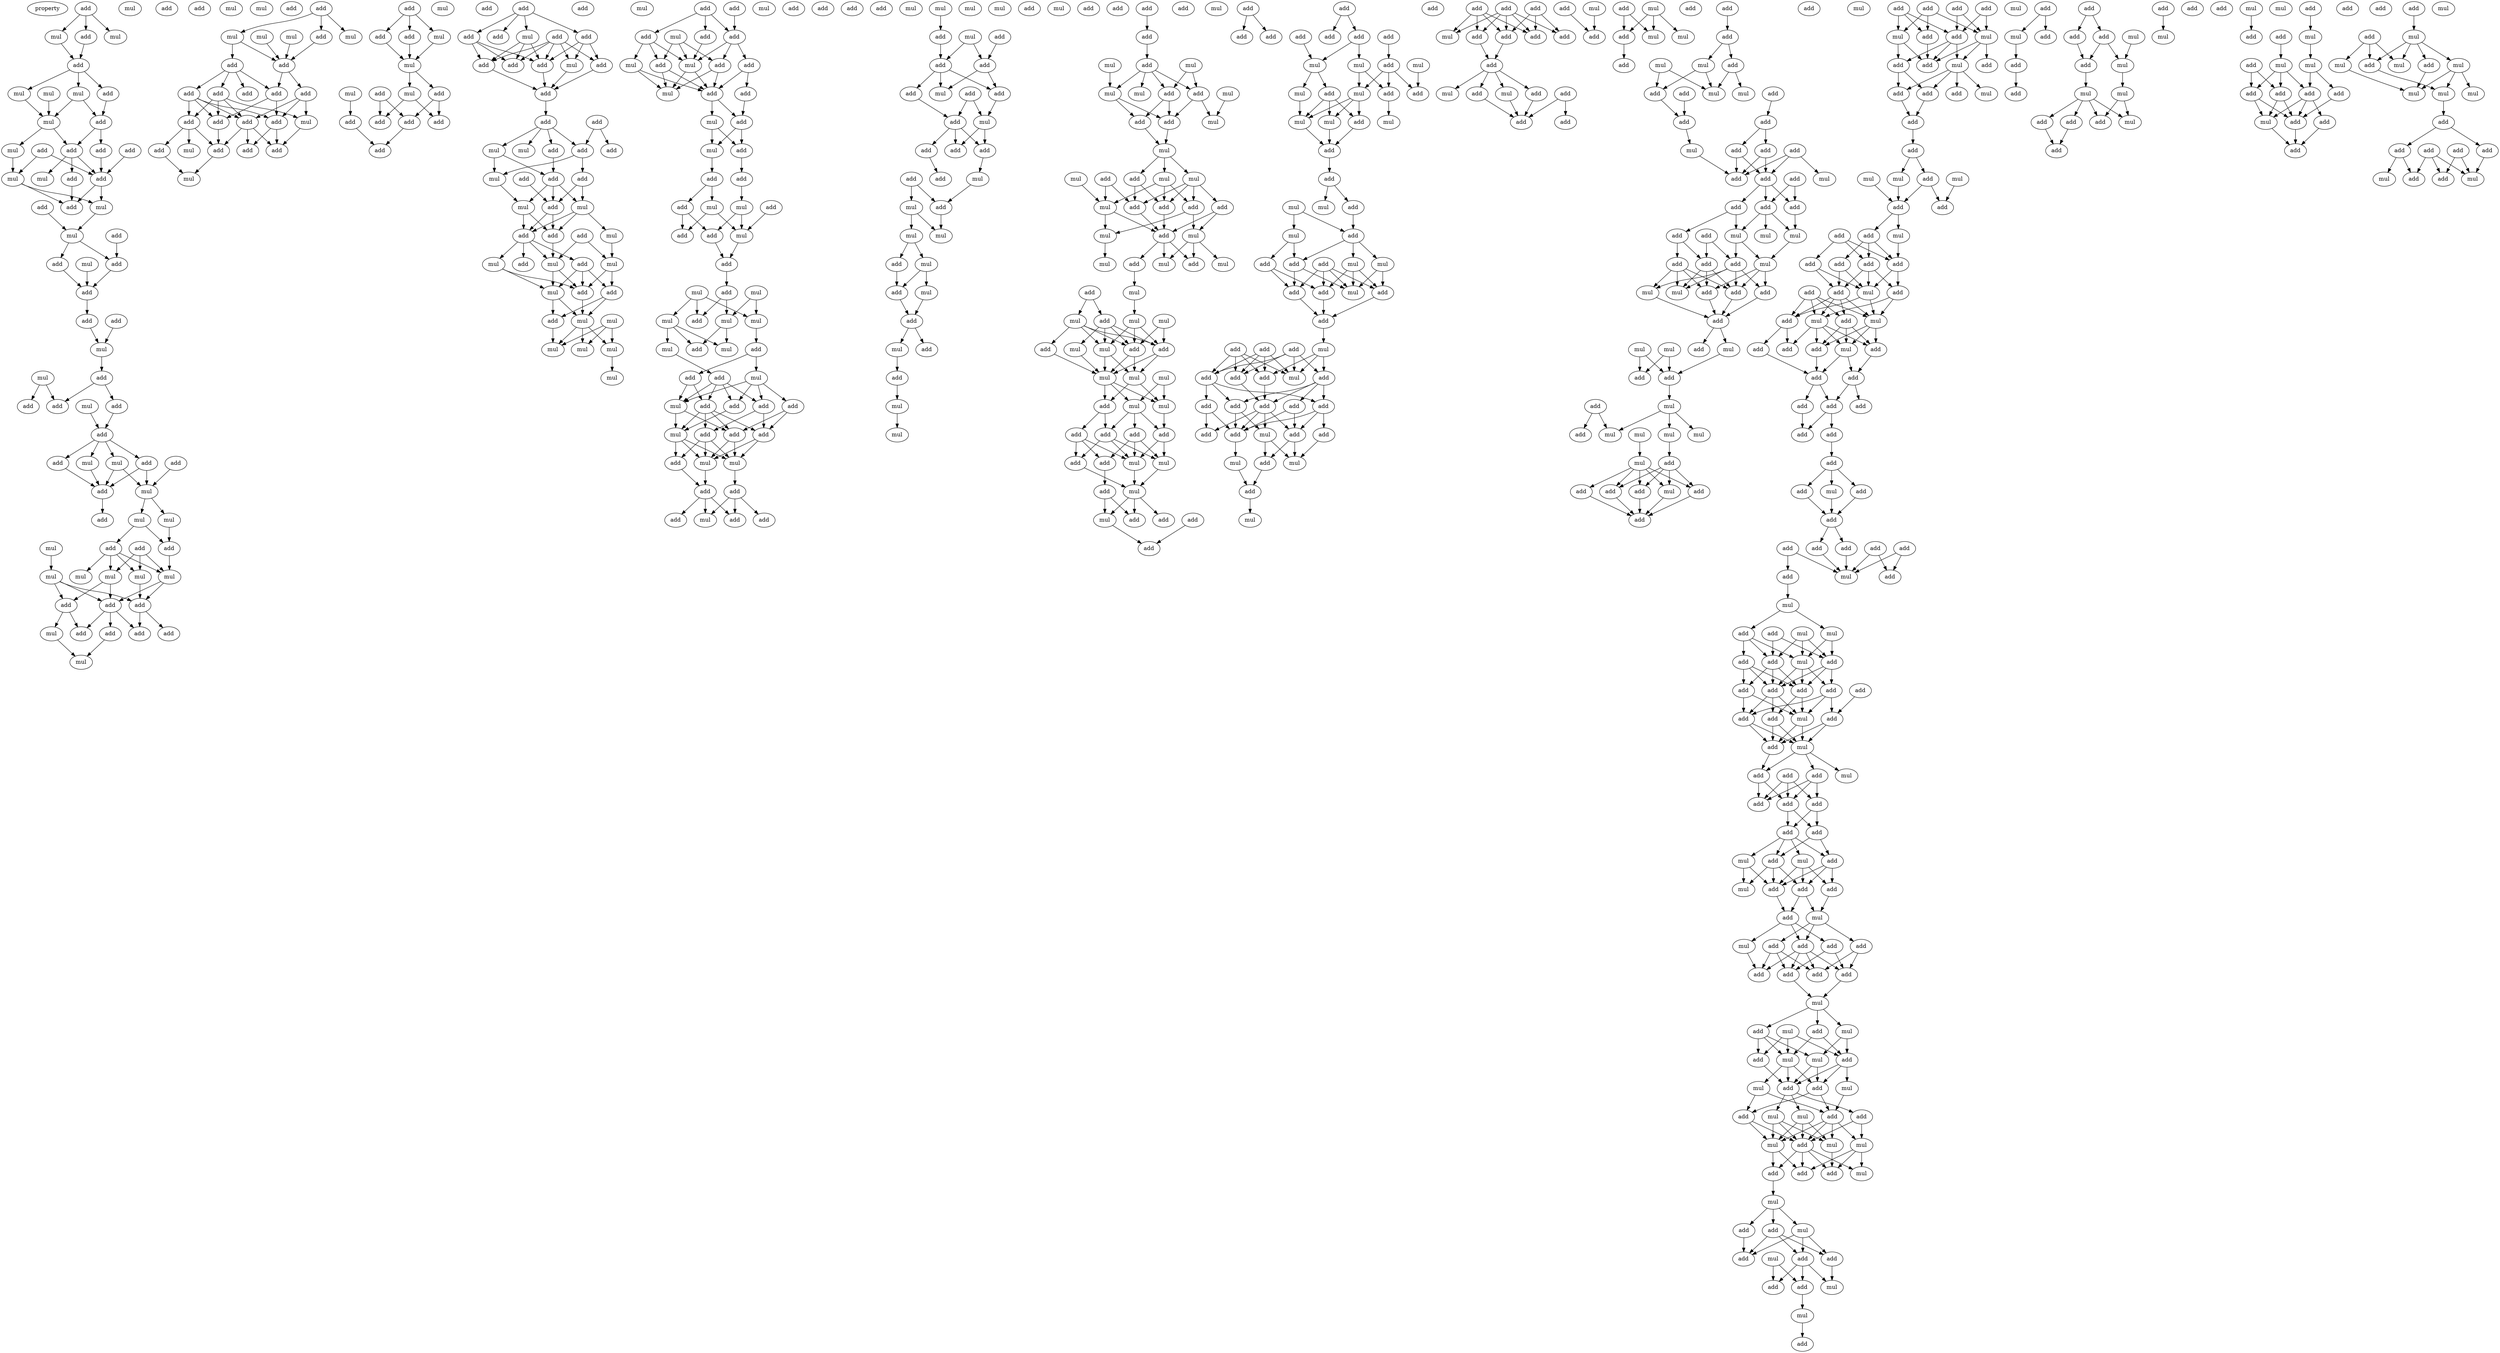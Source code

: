 digraph {
    node [fontcolor=black]
    property [mul=2,lf=2.0]
    0 [ label = add ];
    1 [ label = mul ];
    2 [ label = add ];
    3 [ label = add ];
    4 [ label = mul ];
    5 [ label = mul ];
    6 [ label = add ];
    7 [ label = add ];
    8 [ label = mul ];
    9 [ label = add ];
    10 [ label = mul ];
    11 [ label = mul ];
    12 [ label = mul ];
    13 [ label = add ];
    14 [ label = add ];
    15 [ label = add ];
    16 [ label = add ];
    17 [ label = mul ];
    18 [ label = add ];
    19 [ label = add ];
    20 [ label = mul ];
    21 [ label = mul ];
    22 [ label = add ];
    23 [ label = add ];
    24 [ label = add ];
    25 [ label = mul ];
    26 [ label = mul ];
    27 [ label = add ];
    28 [ label = add ];
    29 [ label = mul ];
    30 [ label = add ];
    31 [ label = add ];
    32 [ label = add ];
    33 [ label = add ];
    34 [ label = mul ];
    35 [ label = mul ];
    36 [ label = mul ];
    37 [ label = add ];
    38 [ label = add ];
    39 [ label = add ];
    40 [ label = mul ];
    41 [ label = mul ];
    42 [ label = add ];
    43 [ label = add ];
    44 [ label = add ];
    45 [ label = mul ];
    46 [ label = mul ];
    47 [ label = add ];
    48 [ label = add ];
    49 [ label = add ];
    50 [ label = add ];
    51 [ label = mul ];
    52 [ label = mul ];
    53 [ label = add ];
    54 [ label = mul ];
    55 [ label = mul ];
    56 [ label = add ];
    57 [ label = add ];
    58 [ label = add ];
    59 [ label = mul ];
    60 [ label = mul ];
    61 [ label = mul ];
    62 [ label = mul ];
    63 [ label = mul ];
    64 [ label = add ];
    65 [ label = add ];
    66 [ label = add ];
    67 [ label = mul ];
    68 [ label = add ];
    69 [ label = add ];
    70 [ label = add ];
    71 [ label = add ];
    72 [ label = mul ];
    73 [ label = add ];
    74 [ label = mul ];
    75 [ label = mul ];
    76 [ label = mul ];
    77 [ label = mul ];
    78 [ label = add ];
    79 [ label = add ];
    80 [ label = add ];
    81 [ label = add ];
    82 [ label = add ];
    83 [ label = add ];
    84 [ label = add ];
    85 [ label = add ];
    86 [ label = add ];
    87 [ label = add ];
    88 [ label = add ];
    89 [ label = mul ];
    90 [ label = add ];
    91 [ label = add ];
    92 [ label = add ];
    93 [ label = add ];
    94 [ label = mul ];
    95 [ label = add ];
    96 [ label = mul ];
    97 [ label = add ];
    98 [ label = add ];
    99 [ label = mul ];
    100 [ label = add ];
    101 [ label = add ];
    102 [ label = mul ];
    103 [ label = mul ];
    104 [ label = mul ];
    105 [ label = add ];
    106 [ label = add ];
    107 [ label = mul ];
    108 [ label = add ];
    109 [ label = add ];
    110 [ label = add ];
    111 [ label = add ];
    112 [ label = add ];
    113 [ label = add ];
    114 [ label = add ];
    115 [ label = add ];
    116 [ label = add ];
    117 [ label = mul ];
    118 [ label = add ];
    119 [ label = add ];
    120 [ label = mul ];
    121 [ label = add ];
    122 [ label = add ];
    123 [ label = add ];
    124 [ label = add ];
    125 [ label = add ];
    126 [ label = add ];
    127 [ label = add ];
    128 [ label = mul ];
    129 [ label = add ];
    130 [ label = add ];
    131 [ label = mul ];
    132 [ label = add ];
    133 [ label = mul ];
    134 [ label = add ];
    135 [ label = add ];
    136 [ label = add ];
    137 [ label = mul ];
    138 [ label = add ];
    139 [ label = mul ];
    140 [ label = mul ];
    141 [ label = add ];
    142 [ label = add ];
    143 [ label = add ];
    144 [ label = add ];
    145 [ label = mul ];
    146 [ label = add ];
    147 [ label = mul ];
    148 [ label = mul ];
    149 [ label = add ];
    150 [ label = add ];
    151 [ label = mul ];
    152 [ label = mul ];
    153 [ label = mul ];
    154 [ label = add ];
    155 [ label = mul ];
    156 [ label = mul ];
    157 [ label = mul ];
    158 [ label = mul ];
    159 [ label = mul ];
    160 [ label = add ];
    161 [ label = add ];
    162 [ label = add ];
    163 [ label = mul ];
    164 [ label = add ];
    165 [ label = add ];
    166 [ label = add ];
    167 [ label = add ];
    168 [ label = add ];
    169 [ label = mul ];
    170 [ label = mul ];
    171 [ label = mul ];
    172 [ label = add ];
    173 [ label = add ];
    174 [ label = mul ];
    175 [ label = add ];
    176 [ label = mul ];
    177 [ label = add ];
    178 [ label = mul ];
    179 [ label = add ];
    180 [ label = add ];
    181 [ label = add ];
    182 [ label = add ];
    183 [ label = add ];
    184 [ label = add ];
    185 [ label = mul ];
    186 [ label = mul ];
    187 [ label = add ];
    188 [ label = add ];
    189 [ label = mul ];
    190 [ label = add ];
    191 [ label = add ];
    192 [ label = add ];
    193 [ label = mul ];
    194 [ label = mul ];
    195 [ label = mul ];
    196 [ label = add ];
    197 [ label = mul ];
    198 [ label = mul ];
    199 [ label = mul ];
    200 [ label = add ];
    201 [ label = add ];
    202 [ label = mul ];
    203 [ label = add ];
    204 [ label = add ];
    205 [ label = mul ];
    206 [ label = add ];
    207 [ label = add ];
    208 [ label = add ];
    209 [ label = mul ];
    210 [ label = add ];
    211 [ label = add ];
    212 [ label = add ];
    213 [ label = mul ];
    214 [ label = add ];
    215 [ label = add ];
    216 [ label = mul ];
    217 [ label = add ];
    218 [ label = mul ];
    219 [ label = add ];
    220 [ label = add ];
    221 [ label = mul ];
    222 [ label = mul ];
    223 [ label = add ];
    224 [ label = add ];
    225 [ label = add ];
    226 [ label = mul ];
    227 [ label = add ];
    228 [ label = add ];
    229 [ label = mul ];
    230 [ label = add ];
    231 [ label = add ];
    232 [ label = mul ];
    233 [ label = add ];
    234 [ label = add ];
    235 [ label = add ];
    236 [ label = add ];
    237 [ label = mul ];
    238 [ label = add ];
    239 [ label = add ];
    240 [ label = add ];
    241 [ label = add ];
    242 [ label = mul ];
    243 [ label = mul ];
    244 [ label = add ];
    245 [ label = mul ];
    246 [ label = add ];
    247 [ label = mul ];
    248 [ label = mul ];
    249 [ label = add ];
    250 [ label = mul ];
    251 [ label = mul ];
    252 [ label = add ];
    253 [ label = add ];
    254 [ label = mul ];
    255 [ label = add ];
    256 [ label = mul ];
    257 [ label = mul ];
    258 [ label = add ];
    259 [ label = add ];
    260 [ label = add ];
    261 [ label = add ];
    262 [ label = mul ];
    263 [ label = add ];
    264 [ label = mul ];
    265 [ label = add ];
    266 [ label = add ];
    267 [ label = add ];
    268 [ label = mul ];
    269 [ label = mul ];
    270 [ label = add ];
    271 [ label = mul ];
    272 [ label = mul ];
    273 [ label = mul ];
    274 [ label = add ];
    275 [ label = add ];
    276 [ label = add ];
    277 [ label = mul ];
    278 [ label = mul ];
    279 [ label = mul ];
    280 [ label = mul ];
    281 [ label = add ];
    282 [ label = mul ];
    283 [ label = add ];
    284 [ label = mul ];
    285 [ label = add ];
    286 [ label = add ];
    287 [ label = add ];
    288 [ label = add ];
    289 [ label = mul ];
    290 [ label = add ];
    291 [ label = mul ];
    292 [ label = add ];
    293 [ label = mul ];
    294 [ label = mul ];
    295 [ label = add ];
    296 [ label = mul ];
    297 [ label = mul ];
    298 [ label = add ];
    299 [ label = mul ];
    300 [ label = mul ];
    301 [ label = mul ];
    302 [ label = add ];
    303 [ label = add ];
    304 [ label = add ];
    305 [ label = mul ];
    306 [ label = add ];
    307 [ label = mul ];
    308 [ label = mul ];
    309 [ label = mul ];
    310 [ label = mul ];
    311 [ label = mul ];
    312 [ label = add ];
    313 [ label = mul ];
    314 [ label = add ];
    315 [ label = add ];
    316 [ label = add ];
    317 [ label = add ];
    318 [ label = mul ];
    319 [ label = mul ];
    320 [ label = add ];
    321 [ label = add ];
    322 [ label = mul ];
    323 [ label = add ];
    324 [ label = mul ];
    325 [ label = add ];
    326 [ label = add ];
    327 [ label = add ];
    328 [ label = mul ];
    329 [ label = add ];
    330 [ label = add ];
    331 [ label = add ];
    332 [ label = add ];
    333 [ label = add ];
    334 [ label = add ];
    335 [ label = add ];
    336 [ label = add ];
    337 [ label = add ];
    338 [ label = add ];
    339 [ label = mul ];
    340 [ label = mul ];
    341 [ label = add ];
    342 [ label = mul ];
    343 [ label = add ];
    344 [ label = mul ];
    345 [ label = add ];
    346 [ label = add ];
    347 [ label = mul ];
    348 [ label = mul ];
    349 [ label = mul ];
    350 [ label = add ];
    351 [ label = mul ];
    352 [ label = add ];
    353 [ label = add ];
    354 [ label = mul ];
    355 [ label = mul ];
    356 [ label = add ];
    357 [ label = mul ];
    358 [ label = add ];
    359 [ label = add ];
    360 [ label = mul ];
    361 [ label = mul ];
    362 [ label = add ];
    363 [ label = add ];
    364 [ label = mul ];
    365 [ label = add ];
    366 [ label = add ];
    367 [ label = add ];
    368 [ label = add ];
    369 [ label = add ];
    370 [ label = add ];
    371 [ label = mul ];
    372 [ label = add ];
    373 [ label = add ];
    374 [ label = mul ];
    375 [ label = add ];
    376 [ label = add ];
    377 [ label = add ];
    378 [ label = add ];
    379 [ label = add ];
    380 [ label = add ];
    381 [ label = add ];
    382 [ label = add ];
    383 [ label = mul ];
    384 [ label = add ];
    385 [ label = add ];
    386 [ label = add ];
    387 [ label = add ];
    388 [ label = mul ];
    389 [ label = add ];
    390 [ label = mul ];
    391 [ label = add ];
    392 [ label = add ];
    393 [ label = add ];
    394 [ label = add ];
    395 [ label = mul ];
    396 [ label = add ];
    397 [ label = add ];
    398 [ label = mul ];
    399 [ label = add ];
    400 [ label = add ];
    401 [ label = add ];
    402 [ label = add ];
    403 [ label = add ];
    404 [ label = mul ];
    405 [ label = mul ];
    406 [ label = add ];
    407 [ label = add ];
    408 [ label = add ];
    409 [ label = add ];
    410 [ label = mul ];
    411 [ label = add ];
    412 [ label = mul ];
    413 [ label = add ];
    414 [ label = add ];
    415 [ label = mul ];
    416 [ label = add ];
    417 [ label = mul ];
    418 [ label = add ];
    419 [ label = add ];
    420 [ label = add ];
    421 [ label = add ];
    422 [ label = mul ];
    423 [ label = mul ];
    424 [ label = add ];
    425 [ label = add ];
    426 [ label = mul ];
    427 [ label = mul ];
    428 [ label = add ];
    429 [ label = add ];
    430 [ label = add ];
    431 [ label = add ];
    432 [ label = add ];
    433 [ label = mul ];
    434 [ label = add ];
    435 [ label = add ];
    436 [ label = add ];
    437 [ label = add ];
    438 [ label = add ];
    439 [ label = mul ];
    440 [ label = add ];
    441 [ label = add ];
    442 [ label = add ];
    443 [ label = add ];
    444 [ label = mul ];
    445 [ label = mul ];
    446 [ label = add ];
    447 [ label = mul ];
    448 [ label = add ];
    449 [ label = mul ];
    450 [ label = add ];
    451 [ label = add ];
    452 [ label = add ];
    453 [ label = mul ];
    454 [ label = mul ];
    455 [ label = add ];
    456 [ label = add ];
    457 [ label = add ];
    458 [ label = add ];
    459 [ label = mul ];
    460 [ label = mul ];
    461 [ label = mul ];
    462 [ label = mul ];
    463 [ label = add ];
    464 [ label = add ];
    465 [ label = mul ];
    466 [ label = add ];
    467 [ label = mul ];
    468 [ label = mul ];
    469 [ label = mul ];
    470 [ label = mul ];
    471 [ label = add ];
    472 [ label = add ];
    473 [ label = mul ];
    474 [ label = add ];
    475 [ label = add ];
    476 [ label = add ];
    477 [ label = add ];
    478 [ label = mul ];
    479 [ label = add ];
    480 [ label = add ];
    481 [ label = add ];
    482 [ label = add ];
    483 [ label = add ];
    484 [ label = mul ];
    485 [ label = add ];
    486 [ label = mul ];
    487 [ label = add ];
    488 [ label = add ];
    489 [ label = add ];
    490 [ label = mul ];
    491 [ label = add ];
    492 [ label = add ];
    493 [ label = add ];
    494 [ label = mul ];
    495 [ label = add ];
    496 [ label = add ];
    497 [ label = add ];
    498 [ label = add ];
    499 [ label = mul ];
    500 [ label = mul ];
    501 [ label = mul ];
    502 [ label = add ];
    503 [ label = add ];
    504 [ label = mul ];
    505 [ label = add ];
    506 [ label = add ];
    507 [ label = add ];
    508 [ label = add ];
    509 [ label = add ];
    510 [ label = add ];
    511 [ label = add ];
    512 [ label = add ];
    513 [ label = mul ];
    514 [ label = add ];
    515 [ label = add ];
    516 [ label = add ];
    517 [ label = mul ];
    518 [ label = mul ];
    519 [ label = add ];
    520 [ label = add ];
    521 [ label = add ];
    522 [ label = mul ];
    523 [ label = add ];
    524 [ label = add ];
    525 [ label = add ];
    526 [ label = add ];
    527 [ label = add ];
    528 [ label = add ];
    529 [ label = add ];
    530 [ label = add ];
    531 [ label = add ];
    532 [ label = add ];
    533 [ label = mul ];
    534 [ label = add ];
    535 [ label = add ];
    536 [ label = add ];
    537 [ label = add ];
    538 [ label = add ];
    539 [ label = add ];
    540 [ label = add ];
    541 [ label = add ];
    542 [ label = add ];
    543 [ label = mul ];
    544 [ label = mul ];
    545 [ label = mul ];
    546 [ label = mul ];
    547 [ label = add ];
    548 [ label = add ];
    549 [ label = add ];
    550 [ label = mul ];
    551 [ label = add ];
    552 [ label = add ];
    553 [ label = add ];
    554 [ label = add ];
    555 [ label = add ];
    556 [ label = add ];
    557 [ label = add ];
    558 [ label = add ];
    559 [ label = mul ];
    560 [ label = add ];
    561 [ label = add ];
    562 [ label = mul ];
    563 [ label = add ];
    564 [ label = add ];
    565 [ label = add ];
    566 [ label = mul ];
    567 [ label = add ];
    568 [ label = add ];
    569 [ label = add ];
    570 [ label = add ];
    571 [ label = add ];
    572 [ label = add ];
    573 [ label = mul ];
    574 [ label = add ];
    575 [ label = mul ];
    576 [ label = add ];
    577 [ label = add ];
    578 [ label = add ];
    579 [ label = mul ];
    580 [ label = add ];
    581 [ label = add ];
    582 [ label = mul ];
    583 [ label = add ];
    584 [ label = add ];
    585 [ label = add ];
    586 [ label = mul ];
    587 [ label = add ];
    588 [ label = add ];
    589 [ label = add ];
    590 [ label = add ];
    591 [ label = add ];
    592 [ label = mul ];
    593 [ label = add ];
    594 [ label = add ];
    595 [ label = mul ];
    596 [ label = mul ];
    597 [ label = add ];
    598 [ label = add ];
    599 [ label = mul ];
    600 [ label = mul ];
    601 [ label = add ];
    602 [ label = mul ];
    603 [ label = mul ];
    604 [ label = add ];
    605 [ label = add ];
    606 [ label = add ];
    607 [ label = mul ];
    608 [ label = add ];
    609 [ label = mul ];
    610 [ label = add ];
    611 [ label = mul ];
    612 [ label = mul ];
    613 [ label = mul ];
    614 [ label = add ];
    615 [ label = mul ];
    616 [ label = add ];
    617 [ label = add ];
    618 [ label = mul ];
    619 [ label = add ];
    620 [ label = add ];
    621 [ label = mul ];
    622 [ label = add ];
    623 [ label = mul ];
    624 [ label = add ];
    625 [ label = add ];
    626 [ label = add ];
    627 [ label = mul ];
    628 [ label = add ];
    629 [ label = mul ];
    630 [ label = mul ];
    631 [ label = add ];
    632 [ label = add ];
    633 [ label = mul ];
    634 [ label = add ];
    635 [ label = add ];
    636 [ label = add ];
    637 [ label = add ];
    638 [ label = add ];
    639 [ label = mul ];
    640 [ label = add ];
    641 [ label = add ];
    642 [ label = mul ];
    643 [ label = add ];
    644 [ label = mul ];
    645 [ label = mul ];
    646 [ label = mul ];
    647 [ label = add ];
    648 [ label = add ];
    649 [ label = mul ];
    650 [ label = add ];
    651 [ label = add ];
    652 [ label = add ];
    653 [ label = add ];
    654 [ label = mul ];
    655 [ label = add ];
    656 [ label = mul ];
    657 [ label = add ];
    658 [ label = add ];
    659 [ label = mul ];
    660 [ label = add ];
    661 [ label = add ];
    662 [ label = mul ];
    663 [ label = mul ];
    664 [ label = add ];
    665 [ label = add ];
    666 [ label = add ];
    667 [ label = add ];
    668 [ label = add ];
    669 [ label = mul ];
    670 [ label = add ];
    671 [ label = add ];
    672 [ label = add ];
    673 [ label = add ];
    674 [ label = add ];
    675 [ label = mul ];
    676 [ label = mul ];
    677 [ label = add ];
    678 [ label = add ];
    679 [ label = mul ];
    680 [ label = mul ];
    681 [ label = mul ];
    682 [ label = mul ];
    683 [ label = mul ];
    684 [ label = add ];
    685 [ label = add ];
    686 [ label = add ];
    687 [ label = add ];
    688 [ label = add ];
    689 [ label = add ];
    690 [ label = mul ];
    691 [ label = mul ];
    692 [ label = mul ];
    693 [ label = add ];
    0 -> 2 [ name = 0 ];
    0 -> 4 [ name = 1 ];
    0 -> 5 [ name = 2 ];
    2 -> 6 [ name = 3 ];
    5 -> 6 [ name = 4 ];
    6 -> 8 [ name = 5 ];
    6 -> 9 [ name = 6 ];
    6 -> 10 [ name = 7 ];
    8 -> 12 [ name = 8 ];
    9 -> 13 [ name = 9 ];
    10 -> 12 [ name = 10 ];
    10 -> 13 [ name = 11 ];
    11 -> 12 [ name = 12 ];
    12 -> 17 [ name = 13 ];
    12 -> 18 [ name = 14 ];
    13 -> 14 [ name = 15 ];
    13 -> 18 [ name = 16 ];
    14 -> 19 [ name = 17 ];
    15 -> 19 [ name = 18 ];
    15 -> 21 [ name = 19 ];
    16 -> 19 [ name = 20 ];
    17 -> 21 [ name = 21 ];
    18 -> 19 [ name = 22 ];
    18 -> 20 [ name = 23 ];
    18 -> 22 [ name = 24 ];
    19 -> 24 [ name = 25 ];
    19 -> 25 [ name = 26 ];
    21 -> 24 [ name = 27 ];
    21 -> 25 [ name = 28 ];
    22 -> 24 [ name = 29 ];
    23 -> 26 [ name = 30 ];
    25 -> 26 [ name = 31 ];
    26 -> 28 [ name = 32 ];
    26 -> 30 [ name = 33 ];
    27 -> 30 [ name = 34 ];
    28 -> 31 [ name = 35 ];
    29 -> 31 [ name = 36 ];
    30 -> 31 [ name = 37 ];
    31 -> 32 [ name = 38 ];
    32 -> 35 [ name = 39 ];
    33 -> 35 [ name = 40 ];
    35 -> 37 [ name = 41 ];
    36 -> 38 [ name = 42 ];
    36 -> 39 [ name = 43 ];
    37 -> 38 [ name = 44 ];
    37 -> 42 [ name = 45 ];
    41 -> 44 [ name = 46 ];
    42 -> 44 [ name = 47 ];
    44 -> 45 [ name = 48 ];
    44 -> 46 [ name = 49 ];
    44 -> 48 [ name = 50 ];
    44 -> 49 [ name = 51 ];
    45 -> 50 [ name = 52 ];
    46 -> 50 [ name = 53 ];
    46 -> 51 [ name = 54 ];
    47 -> 51 [ name = 55 ];
    48 -> 50 [ name = 56 ];
    48 -> 51 [ name = 57 ];
    49 -> 50 [ name = 58 ];
    50 -> 53 [ name = 59 ];
    51 -> 52 [ name = 60 ];
    51 -> 54 [ name = 61 ];
    52 -> 56 [ name = 62 ];
    52 -> 57 [ name = 63 ];
    54 -> 57 [ name = 64 ];
    55 -> 63 [ name = 65 ];
    56 -> 59 [ name = 66 ];
    56 -> 60 [ name = 67 ];
    56 -> 61 [ name = 68 ];
    56 -> 62 [ name = 69 ];
    57 -> 60 [ name = 70 ];
    58 -> 59 [ name = 71 ];
    58 -> 60 [ name = 72 ];
    58 -> 62 [ name = 73 ];
    59 -> 64 [ name = 74 ];
    59 -> 65 [ name = 75 ];
    60 -> 65 [ name = 76 ];
    60 -> 66 [ name = 77 ];
    62 -> 66 [ name = 78 ];
    63 -> 64 [ name = 79 ];
    63 -> 65 [ name = 80 ];
    63 -> 66 [ name = 81 ];
    64 -> 67 [ name = 82 ];
    64 -> 71 [ name = 83 ];
    65 -> 68 [ name = 84 ];
    65 -> 70 [ name = 85 ];
    65 -> 71 [ name = 86 ];
    66 -> 69 [ name = 87 ];
    66 -> 70 [ name = 88 ];
    67 -> 72 [ name = 89 ];
    68 -> 72 [ name = 90 ];
    73 -> 74 [ name = 91 ];
    73 -> 75 [ name = 92 ];
    73 -> 78 [ name = 93 ];
    74 -> 79 [ name = 94 ];
    74 -> 80 [ name = 95 ];
    76 -> 80 [ name = 96 ];
    77 -> 80 [ name = 97 ];
    78 -> 80 [ name = 98 ];
    79 -> 81 [ name = 99 ];
    79 -> 83 [ name = 100 ];
    79 -> 84 [ name = 101 ];
    79 -> 85 [ name = 102 ];
    80 -> 82 [ name = 103 ];
    80 -> 85 [ name = 104 ];
    81 -> 86 [ name = 105 ];
    81 -> 87 [ name = 106 ];
    81 -> 88 [ name = 107 ];
    81 -> 89 [ name = 108 ];
    82 -> 88 [ name = 109 ];
    82 -> 89 [ name = 110 ];
    82 -> 90 [ name = 111 ];
    84 -> 86 [ name = 112 ];
    84 -> 87 [ name = 113 ];
    84 -> 88 [ name = 114 ];
    84 -> 90 [ name = 115 ];
    85 -> 86 [ name = 116 ];
    85 -> 90 [ name = 117 ];
    86 -> 93 [ name = 118 ];
    87 -> 92 [ name = 119 ];
    87 -> 93 [ name = 120 ];
    87 -> 94 [ name = 121 ];
    88 -> 91 [ name = 122 ];
    88 -> 93 [ name = 123 ];
    88 -> 95 [ name = 124 ];
    89 -> 95 [ name = 125 ];
    90 -> 91 [ name = 126 ];
    90 -> 95 [ name = 127 ];
    92 -> 96 [ name = 128 ];
    93 -> 96 [ name = 129 ];
    97 -> 98 [ name = 130 ];
    97 -> 101 [ name = 131 ];
    97 -> 102 [ name = 132 ];
    98 -> 103 [ name = 133 ];
    101 -> 103 [ name = 134 ];
    102 -> 103 [ name = 135 ];
    103 -> 104 [ name = 136 ];
    103 -> 105 [ name = 137 ];
    104 -> 108 [ name = 138 ];
    104 -> 110 [ name = 139 ];
    105 -> 110 [ name = 140 ];
    105 -> 111 [ name = 141 ];
    106 -> 108 [ name = 142 ];
    106 -> 111 [ name = 143 ];
    107 -> 109 [ name = 144 ];
    109 -> 112 [ name = 145 ];
    111 -> 112 [ name = 146 ];
    113 -> 114 [ name = 147 ];
    113 -> 115 [ name = 148 ];
    113 -> 116 [ name = 149 ];
    113 -> 117 [ name = 150 ];
    114 -> 121 [ name = 151 ];
    114 -> 122 [ name = 152 ];
    114 -> 123 [ name = 153 ];
    115 -> 119 [ name = 154 ];
    115 -> 120 [ name = 155 ];
    115 -> 123 [ name = 156 ];
    117 -> 121 [ name = 157 ];
    117 -> 122 [ name = 158 ];
    117 -> 123 [ name = 159 ];
    118 -> 119 [ name = 160 ];
    118 -> 120 [ name = 161 ];
    118 -> 121 [ name = 162 ];
    118 -> 122 [ name = 163 ];
    118 -> 123 [ name = 164 ];
    119 -> 125 [ name = 165 ];
    120 -> 125 [ name = 166 ];
    121 -> 125 [ name = 167 ];
    123 -> 125 [ name = 168 ];
    125 -> 127 [ name = 169 ];
    126 -> 129 [ name = 170 ];
    126 -> 130 [ name = 171 ];
    127 -> 128 [ name = 172 ];
    127 -> 129 [ name = 173 ];
    127 -> 131 [ name = 174 ];
    127 -> 132 [ name = 175 ];
    128 -> 133 [ name = 176 ];
    128 -> 135 [ name = 177 ];
    129 -> 133 [ name = 178 ];
    129 -> 136 [ name = 179 ];
    132 -> 135 [ name = 180 ];
    133 -> 137 [ name = 181 ];
    134 -> 138 [ name = 182 ];
    135 -> 137 [ name = 183 ];
    135 -> 138 [ name = 184 ];
    135 -> 139 [ name = 185 ];
    136 -> 138 [ name = 186 ];
    136 -> 139 [ name = 187 ];
    137 -> 142 [ name = 188 ];
    137 -> 143 [ name = 189 ];
    138 -> 142 [ name = 190 ];
    138 -> 143 [ name = 191 ];
    139 -> 140 [ name = 192 ];
    139 -> 142 [ name = 193 ];
    139 -> 143 [ name = 194 ];
    140 -> 148 [ name = 195 ];
    141 -> 145 [ name = 196 ];
    141 -> 148 [ name = 197 ];
    142 -> 144 [ name = 198 ];
    142 -> 145 [ name = 199 ];
    142 -> 146 [ name = 200 ];
    142 -> 147 [ name = 201 ];
    143 -> 145 [ name = 202 ];
    144 -> 149 [ name = 203 ];
    144 -> 150 [ name = 204 ];
    144 -> 151 [ name = 205 ];
    145 -> 149 [ name = 206 ];
    145 -> 151 [ name = 207 ];
    147 -> 149 [ name = 208 ];
    147 -> 151 [ name = 209 ];
    148 -> 149 [ name = 210 ];
    148 -> 150 [ name = 211 ];
    149 -> 152 [ name = 212 ];
    150 -> 152 [ name = 213 ];
    150 -> 154 [ name = 214 ];
    151 -> 152 [ name = 215 ];
    151 -> 154 [ name = 216 ];
    152 -> 155 [ name = 217 ];
    152 -> 156 [ name = 218 ];
    152 -> 158 [ name = 219 ];
    153 -> 155 [ name = 220 ];
    153 -> 156 [ name = 221 ];
    153 -> 158 [ name = 222 ];
    154 -> 155 [ name = 223 ];
    158 -> 159 [ name = 224 ];
    160 -> 164 [ name = 225 ];
    161 -> 162 [ name = 226 ];
    161 -> 164 [ name = 227 ];
    161 -> 165 [ name = 228 ];
    162 -> 169 [ name = 229 ];
    163 -> 166 [ name = 230 ];
    163 -> 167 [ name = 231 ];
    163 -> 169 [ name = 232 ];
    164 -> 167 [ name = 233 ];
    164 -> 168 [ name = 234 ];
    164 -> 169 [ name = 235 ];
    165 -> 166 [ name = 236 ];
    165 -> 169 [ name = 237 ];
    165 -> 170 [ name = 238 ];
    166 -> 171 [ name = 239 ];
    166 -> 172 [ name = 240 ];
    167 -> 171 [ name = 241 ];
    167 -> 172 [ name = 242 ];
    168 -> 172 [ name = 243 ];
    168 -> 173 [ name = 244 ];
    169 -> 171 [ name = 245 ];
    169 -> 172 [ name = 246 ];
    170 -> 171 [ name = 247 ];
    170 -> 172 [ name = 248 ];
    172 -> 175 [ name = 249 ];
    172 -> 176 [ name = 250 ];
    173 -> 175 [ name = 251 ];
    175 -> 177 [ name = 252 ];
    175 -> 178 [ name = 253 ];
    176 -> 177 [ name = 254 ];
    176 -> 178 [ name = 255 ];
    177 -> 180 [ name = 256 ];
    178 -> 181 [ name = 257 ];
    180 -> 186 [ name = 258 ];
    181 -> 183 [ name = 259 ];
    181 -> 185 [ name = 260 ];
    182 -> 189 [ name = 261 ];
    183 -> 187 [ name = 262 ];
    183 -> 188 [ name = 263 ];
    185 -> 187 [ name = 264 ];
    185 -> 189 [ name = 265 ];
    186 -> 188 [ name = 266 ];
    186 -> 189 [ name = 267 ];
    188 -> 190 [ name = 268 ];
    189 -> 190 [ name = 269 ];
    190 -> 191 [ name = 270 ];
    191 -> 196 [ name = 271 ];
    191 -> 197 [ name = 272 ];
    193 -> 195 [ name = 273 ];
    193 -> 196 [ name = 274 ];
    193 -> 198 [ name = 275 ];
    194 -> 195 [ name = 276 ];
    194 -> 197 [ name = 277 ];
    195 -> 201 [ name = 278 ];
    197 -> 200 [ name = 279 ];
    197 -> 202 [ name = 280 ];
    198 -> 199 [ name = 281 ];
    198 -> 200 [ name = 282 ];
    198 -> 202 [ name = 283 ];
    199 -> 204 [ name = 284 ];
    201 -> 203 [ name = 285 ];
    201 -> 205 [ name = 286 ];
    203 -> 206 [ name = 287 ];
    203 -> 209 [ name = 288 ];
    204 -> 206 [ name = 289 ];
    204 -> 207 [ name = 290 ];
    204 -> 208 [ name = 291 ];
    204 -> 209 [ name = 292 ];
    205 -> 207 [ name = 293 ];
    205 -> 208 [ name = 294 ];
    205 -> 209 [ name = 295 ];
    205 -> 210 [ name = 296 ];
    206 -> 211 [ name = 297 ];
    206 -> 212 [ name = 298 ];
    206 -> 213 [ name = 299 ];
    206 -> 214 [ name = 300 ];
    207 -> 213 [ name = 301 ];
    208 -> 211 [ name = 302 ];
    208 -> 212 [ name = 303 ];
    209 -> 213 [ name = 304 ];
    209 -> 214 [ name = 305 ];
    210 -> 211 [ name = 306 ];
    210 -> 214 [ name = 307 ];
    211 -> 216 [ name = 308 ];
    211 -> 218 [ name = 309 ];
    212 -> 216 [ name = 310 ];
    212 -> 217 [ name = 311 ];
    212 -> 218 [ name = 312 ];
    213 -> 216 [ name = 313 ];
    213 -> 217 [ name = 314 ];
    213 -> 218 [ name = 315 ];
    214 -> 216 [ name = 316 ];
    214 -> 218 [ name = 317 ];
    216 -> 220 [ name = 318 ];
    217 -> 220 [ name = 319 ];
    218 -> 219 [ name = 320 ];
    219 -> 221 [ name = 321 ];
    219 -> 224 [ name = 322 ];
    219 -> 225 [ name = 323 ];
    220 -> 221 [ name = 324 ];
    220 -> 223 [ name = 325 ];
    220 -> 224 [ name = 326 ];
    226 -> 227 [ name = 327 ];
    227 -> 230 [ name = 328 ];
    228 -> 231 [ name = 329 ];
    229 -> 230 [ name = 330 ];
    229 -> 231 [ name = 331 ];
    230 -> 232 [ name = 332 ];
    230 -> 233 [ name = 333 ];
    230 -> 234 [ name = 334 ];
    231 -> 232 [ name = 335 ];
    231 -> 234 [ name = 336 ];
    233 -> 236 [ name = 337 ];
    234 -> 237 [ name = 338 ];
    235 -> 236 [ name = 339 ];
    235 -> 237 [ name = 340 ];
    236 -> 238 [ name = 341 ];
    236 -> 239 [ name = 342 ];
    236 -> 240 [ name = 343 ];
    237 -> 238 [ name = 344 ];
    237 -> 240 [ name = 345 ];
    238 -> 242 [ name = 346 ];
    239 -> 241 [ name = 347 ];
    242 -> 246 [ name = 348 ];
    244 -> 245 [ name = 349 ];
    244 -> 246 [ name = 350 ];
    245 -> 247 [ name = 351 ];
    245 -> 248 [ name = 352 ];
    246 -> 247 [ name = 353 ];
    248 -> 249 [ name = 354 ];
    248 -> 250 [ name = 355 ];
    249 -> 253 [ name = 356 ];
    250 -> 253 [ name = 357 ];
    250 -> 254 [ name = 358 ];
    253 -> 255 [ name = 359 ];
    254 -> 255 [ name = 360 ];
    255 -> 257 [ name = 361 ];
    255 -> 260 [ name = 362 ];
    257 -> 261 [ name = 363 ];
    261 -> 262 [ name = 364 ];
    262 -> 264 [ name = 365 ];
    263 -> 266 [ name = 366 ];
    266 -> 267 [ name = 367 ];
    267 -> 270 [ name = 368 ];
    267 -> 271 [ name = 369 ];
    267 -> 272 [ name = 370 ];
    267 -> 274 [ name = 371 ];
    268 -> 272 [ name = 372 ];
    269 -> 270 [ name = 373 ];
    269 -> 274 [ name = 374 ];
    270 -> 275 [ name = 375 ];
    270 -> 277 [ name = 376 ];
    272 -> 275 [ name = 377 ];
    272 -> 276 [ name = 378 ];
    273 -> 277 [ name = 379 ];
    274 -> 275 [ name = 380 ];
    274 -> 276 [ name = 381 ];
    275 -> 278 [ name = 382 ];
    276 -> 278 [ name = 383 ];
    278 -> 280 [ name = 384 ];
    278 -> 282 [ name = 385 ];
    278 -> 283 [ name = 386 ];
    279 -> 284 [ name = 387 ];
    280 -> 284 [ name = 388 ];
    280 -> 285 [ name = 389 ];
    280 -> 287 [ name = 390 ];
    281 -> 284 [ name = 391 ];
    281 -> 288 [ name = 392 ];
    282 -> 285 [ name = 393 ];
    282 -> 286 [ name = 394 ];
    282 -> 287 [ name = 395 ];
    282 -> 288 [ name = 396 ];
    283 -> 287 [ name = 397 ];
    283 -> 288 [ name = 398 ];
    284 -> 289 [ name = 399 ];
    284 -> 290 [ name = 400 ];
    285 -> 289 [ name = 401 ];
    285 -> 291 [ name = 402 ];
    286 -> 290 [ name = 403 ];
    286 -> 291 [ name = 404 ];
    287 -> 290 [ name = 405 ];
    288 -> 290 [ name = 406 ];
    289 -> 294 [ name = 407 ];
    290 -> 292 [ name = 408 ];
    290 -> 295 [ name = 409 ];
    290 -> 296 [ name = 410 ];
    291 -> 293 [ name = 411 ];
    291 -> 295 [ name = 412 ];
    291 -> 296 [ name = 413 ];
    292 -> 297 [ name = 414 ];
    297 -> 299 [ name = 415 ];
    298 -> 301 [ name = 416 ];
    298 -> 302 [ name = 417 ];
    299 -> 303 [ name = 418 ];
    299 -> 304 [ name = 419 ];
    299 -> 307 [ name = 420 ];
    300 -> 303 [ name = 421 ];
    300 -> 304 [ name = 422 ];
    301 -> 303 [ name = 423 ];
    301 -> 304 [ name = 424 ];
    301 -> 306 [ name = 425 ];
    301 -> 307 [ name = 426 ];
    302 -> 303 [ name = 427 ];
    302 -> 304 [ name = 428 ];
    302 -> 305 [ name = 429 ];
    302 -> 307 [ name = 430 ];
    303 -> 308 [ name = 431 ];
    303 -> 309 [ name = 432 ];
    304 -> 308 [ name = 433 ];
    304 -> 309 [ name = 434 ];
    305 -> 308 [ name = 435 ];
    306 -> 308 [ name = 436 ];
    307 -> 308 [ name = 437 ];
    307 -> 309 [ name = 438 ];
    308 -> 311 [ name = 439 ];
    308 -> 312 [ name = 440 ];
    308 -> 313 [ name = 441 ];
    309 -> 312 [ name = 442 ];
    309 -> 313 [ name = 443 ];
    310 -> 311 [ name = 444 ];
    310 -> 313 [ name = 445 ];
    311 -> 314 [ name = 446 ];
    311 -> 315 [ name = 447 ];
    311 -> 316 [ name = 448 ];
    312 -> 315 [ name = 449 ];
    312 -> 317 [ name = 450 ];
    313 -> 314 [ name = 451 ];
    314 -> 318 [ name = 452 ];
    314 -> 319 [ name = 453 ];
    315 -> 318 [ name = 454 ];
    315 -> 319 [ name = 455 ];
    315 -> 321 [ name = 456 ];
    316 -> 318 [ name = 457 ];
    316 -> 319 [ name = 458 ];
    316 -> 320 [ name = 459 ];
    317 -> 318 [ name = 460 ];
    317 -> 320 [ name = 461 ];
    317 -> 321 [ name = 462 ];
    318 -> 324 [ name = 463 ];
    319 -> 324 [ name = 464 ];
    320 -> 323 [ name = 465 ];
    321 -> 324 [ name = 466 ];
    323 -> 326 [ name = 467 ];
    323 -> 328 [ name = 468 ];
    324 -> 325 [ name = 469 ];
    324 -> 326 [ name = 470 ];
    324 -> 328 [ name = 471 ];
    327 -> 331 [ name = 472 ];
    328 -> 331 [ name = 473 ];
    329 -> 330 [ name = 474 ];
    329 -> 332 [ name = 475 ];
    333 -> 337 [ name = 476 ];
    333 -> 338 [ name = 477 ];
    335 -> 340 [ name = 478 ];
    336 -> 341 [ name = 479 ];
    337 -> 340 [ name = 480 ];
    337 -> 342 [ name = 481 ];
    339 -> 343 [ name = 482 ];
    340 -> 345 [ name = 483 ];
    340 -> 347 [ name = 484 ];
    341 -> 343 [ name = 485 ];
    341 -> 344 [ name = 486 ];
    341 -> 346 [ name = 487 ];
    342 -> 344 [ name = 488 ];
    342 -> 346 [ name = 489 ];
    344 -> 348 [ name = 490 ];
    344 -> 349 [ name = 491 ];
    344 -> 350 [ name = 492 ];
    345 -> 348 [ name = 493 ];
    345 -> 349 [ name = 494 ];
    345 -> 350 [ name = 495 ];
    346 -> 351 [ name = 496 ];
    347 -> 349 [ name = 497 ];
    348 -> 352 [ name = 498 ];
    349 -> 352 [ name = 499 ];
    350 -> 352 [ name = 500 ];
    352 -> 353 [ name = 501 ];
    353 -> 355 [ name = 502 ];
    353 -> 356 [ name = 503 ];
    354 -> 357 [ name = 504 ];
    354 -> 358 [ name = 505 ];
    356 -> 358 [ name = 506 ];
    357 -> 359 [ name = 507 ];
    357 -> 362 [ name = 508 ];
    358 -> 360 [ name = 509 ];
    358 -> 361 [ name = 510 ];
    358 -> 362 [ name = 511 ];
    359 -> 365 [ name = 512 ];
    359 -> 367 [ name = 513 ];
    360 -> 364 [ name = 514 ];
    360 -> 366 [ name = 515 ];
    360 -> 367 [ name = 516 ];
    361 -> 364 [ name = 517 ];
    361 -> 366 [ name = 518 ];
    362 -> 364 [ name = 519 ];
    362 -> 365 [ name = 520 ];
    363 -> 364 [ name = 521 ];
    363 -> 365 [ name = 522 ];
    363 -> 366 [ name = 523 ];
    363 -> 367 [ name = 524 ];
    365 -> 368 [ name = 525 ];
    366 -> 368 [ name = 526 ];
    367 -> 368 [ name = 527 ];
    368 -> 371 [ name = 528 ];
    369 -> 373 [ name = 529 ];
    369 -> 374 [ name = 530 ];
    369 -> 375 [ name = 531 ];
    369 -> 376 [ name = 532 ];
    370 -> 373 [ name = 533 ];
    370 -> 374 [ name = 534 ];
    370 -> 375 [ name = 535 ];
    370 -> 377 [ name = 536 ];
    371 -> 374 [ name = 537 ];
    371 -> 376 [ name = 538 ];
    371 -> 377 [ name = 539 ];
    372 -> 373 [ name = 540 ];
    372 -> 374 [ name = 541 ];
    372 -> 375 [ name = 542 ];
    372 -> 377 [ name = 543 ];
    373 -> 379 [ name = 544 ];
    373 -> 381 [ name = 545 ];
    373 -> 382 [ name = 546 ];
    375 -> 378 [ name = 547 ];
    376 -> 378 [ name = 548 ];
    376 -> 379 [ name = 549 ];
    376 -> 380 [ name = 550 ];
    376 -> 381 [ name = 551 ];
    377 -> 378 [ name = 552 ];
    378 -> 383 [ name = 553 ];
    378 -> 385 [ name = 554 ];
    378 -> 386 [ name = 555 ];
    378 -> 387 [ name = 556 ];
    379 -> 384 [ name = 557 ];
    379 -> 385 [ name = 558 ];
    379 -> 386 [ name = 559 ];
    380 -> 385 [ name = 560 ];
    380 -> 386 [ name = 561 ];
    381 -> 383 [ name = 562 ];
    381 -> 386 [ name = 563 ];
    382 -> 386 [ name = 564 ];
    382 -> 387 [ name = 565 ];
    383 -> 389 [ name = 566 ];
    383 -> 390 [ name = 567 ];
    384 -> 390 [ name = 568 ];
    385 -> 389 [ name = 569 ];
    385 -> 390 [ name = 570 ];
    386 -> 388 [ name = 571 ];
    388 -> 391 [ name = 572 ];
    389 -> 391 [ name = 573 ];
    391 -> 395 [ name = 574 ];
    392 -> 396 [ name = 575 ];
    392 -> 397 [ name = 576 ];
    392 -> 398 [ name = 577 ];
    392 -> 400 [ name = 578 ];
    393 -> 397 [ name = 579 ];
    393 -> 399 [ name = 580 ];
    393 -> 400 [ name = 581 ];
    394 -> 396 [ name = 582 ];
    394 -> 397 [ name = 583 ];
    394 -> 398 [ name = 584 ];
    394 -> 399 [ name = 585 ];
    394 -> 400 [ name = 586 ];
    396 -> 401 [ name = 587 ];
    397 -> 401 [ name = 588 ];
    401 -> 402 [ name = 589 ];
    401 -> 404 [ name = 590 ];
    401 -> 405 [ name = 591 ];
    401 -> 406 [ name = 592 ];
    402 -> 407 [ name = 593 ];
    403 -> 407 [ name = 594 ];
    403 -> 408 [ name = 595 ];
    405 -> 407 [ name = 596 ];
    406 -> 407 [ name = 597 ];
    409 -> 411 [ name = 598 ];
    410 -> 411 [ name = 599 ];
    412 -> 415 [ name = 600 ];
    412 -> 416 [ name = 601 ];
    412 -> 417 [ name = 602 ];
    413 -> 415 [ name = 603 ];
    413 -> 416 [ name = 604 ];
    416 -> 418 [ name = 605 ];
    419 -> 420 [ name = 606 ];
    420 -> 423 [ name = 607 ];
    420 -> 424 [ name = 608 ];
    422 -> 426 [ name = 609 ];
    422 -> 428 [ name = 610 ];
    423 -> 426 [ name = 611 ];
    423 -> 428 [ name = 612 ];
    424 -> 426 [ name = 613 ];
    424 -> 427 [ name = 614 ];
    425 -> 431 [ name = 615 ];
    428 -> 431 [ name = 616 ];
    429 -> 430 [ name = 617 ];
    430 -> 432 [ name = 618 ];
    430 -> 435 [ name = 619 ];
    431 -> 433 [ name = 620 ];
    432 -> 436 [ name = 621 ];
    432 -> 438 [ name = 622 ];
    433 -> 438 [ name = 623 ];
    434 -> 436 [ name = 624 ];
    434 -> 438 [ name = 625 ];
    434 -> 439 [ name = 626 ];
    435 -> 436 [ name = 627 ];
    435 -> 438 [ name = 628 ];
    436 -> 440 [ name = 629 ];
    436 -> 441 [ name = 630 ];
    436 -> 442 [ name = 631 ];
    437 -> 440 [ name = 632 ];
    437 -> 441 [ name = 633 ];
    440 -> 445 [ name = 634 ];
    441 -> 444 [ name = 635 ];
    441 -> 445 [ name = 636 ];
    441 -> 447 [ name = 637 ];
    442 -> 446 [ name = 638 ];
    442 -> 447 [ name = 639 ];
    443 -> 448 [ name = 640 ];
    443 -> 451 [ name = 641 ];
    445 -> 449 [ name = 642 ];
    446 -> 448 [ name = 643 ];
    446 -> 450 [ name = 644 ];
    447 -> 449 [ name = 645 ];
    447 -> 451 [ name = 646 ];
    448 -> 453 [ name = 647 ];
    448 -> 455 [ name = 648 ];
    448 -> 456 [ name = 649 ];
    449 -> 452 [ name = 650 ];
    449 -> 455 [ name = 651 ];
    449 -> 456 [ name = 652 ];
    450 -> 453 [ name = 653 ];
    450 -> 454 [ name = 654 ];
    450 -> 455 [ name = 655 ];
    450 -> 456 [ name = 656 ];
    451 -> 452 [ name = 657 ];
    451 -> 453 [ name = 658 ];
    451 -> 454 [ name = 659 ];
    451 -> 455 [ name = 660 ];
    452 -> 457 [ name = 661 ];
    454 -> 457 [ name = 662 ];
    455 -> 457 [ name = 663 ];
    456 -> 457 [ name = 664 ];
    457 -> 458 [ name = 665 ];
    457 -> 459 [ name = 666 ];
    459 -> 464 [ name = 667 ];
    461 -> 463 [ name = 668 ];
    461 -> 464 [ name = 669 ];
    462 -> 463 [ name = 670 ];
    462 -> 464 [ name = 671 ];
    464 -> 465 [ name = 672 ];
    465 -> 467 [ name = 673 ];
    465 -> 469 [ name = 674 ];
    465 -> 470 [ name = 675 ];
    466 -> 469 [ name = 676 ];
    466 -> 471 [ name = 677 ];
    468 -> 473 [ name = 678 ];
    470 -> 472 [ name = 679 ];
    472 -> 474 [ name = 680 ];
    472 -> 475 [ name = 681 ];
    472 -> 477 [ name = 682 ];
    472 -> 478 [ name = 683 ];
    473 -> 474 [ name = 684 ];
    473 -> 475 [ name = 685 ];
    473 -> 476 [ name = 686 ];
    473 -> 477 [ name = 687 ];
    473 -> 478 [ name = 688 ];
    474 -> 479 [ name = 689 ];
    475 -> 479 [ name = 690 ];
    476 -> 479 [ name = 691 ];
    477 -> 479 [ name = 692 ];
    478 -> 479 [ name = 693 ];
    480 -> 484 [ name = 694 ];
    480 -> 485 [ name = 695 ];
    480 -> 487 [ name = 696 ];
    481 -> 485 [ name = 697 ];
    481 -> 486 [ name = 698 ];
    482 -> 484 [ name = 699 ];
    482 -> 486 [ name = 700 ];
    482 -> 487 [ name = 701 ];
    483 -> 485 [ name = 702 ];
    483 -> 486 [ name = 703 ];
    484 -> 489 [ name = 704 ];
    484 -> 491 [ name = 705 ];
    485 -> 489 [ name = 706 ];
    485 -> 490 [ name = 707 ];
    485 -> 491 [ name = 708 ];
    486 -> 488 [ name = 709 ];
    486 -> 489 [ name = 710 ];
    486 -> 490 [ name = 711 ];
    487 -> 489 [ name = 712 ];
    490 -> 492 [ name = 713 ];
    490 -> 493 [ name = 714 ];
    490 -> 494 [ name = 715 ];
    490 -> 495 [ name = 716 ];
    491 -> 493 [ name = 717 ];
    491 -> 495 [ name = 718 ];
    493 -> 496 [ name = 719 ];
    495 -> 496 [ name = 720 ];
    496 -> 497 [ name = 721 ];
    497 -> 498 [ name = 722 ];
    497 -> 501 [ name = 723 ];
    498 -> 502 [ name = 724 ];
    498 -> 503 [ name = 725 ];
    499 -> 502 [ name = 726 ];
    500 -> 503 [ name = 727 ];
    501 -> 502 [ name = 728 ];
    502 -> 504 [ name = 729 ];
    502 -> 505 [ name = 730 ];
    504 -> 507 [ name = 731 ];
    505 -> 507 [ name = 732 ];
    505 -> 508 [ name = 733 ];
    505 -> 510 [ name = 734 ];
    506 -> 507 [ name = 735 ];
    506 -> 508 [ name = 736 ];
    506 -> 509 [ name = 737 ];
    507 -> 512 [ name = 738 ];
    507 -> 513 [ name = 739 ];
    508 -> 512 [ name = 740 ];
    508 -> 513 [ name = 741 ];
    508 -> 514 [ name = 742 ];
    509 -> 513 [ name = 743 ];
    509 -> 514 [ name = 744 ];
    510 -> 513 [ name = 745 ];
    510 -> 514 [ name = 746 ];
    511 -> 515 [ name = 747 ];
    511 -> 516 [ name = 748 ];
    511 -> 517 [ name = 749 ];
    511 -> 518 [ name = 750 ];
    512 -> 517 [ name = 751 ];
    512 -> 518 [ name = 752 ];
    513 -> 515 [ name = 753 ];
    513 -> 518 [ name = 754 ];
    514 -> 515 [ name = 755 ];
    514 -> 516 [ name = 756 ];
    514 -> 517 [ name = 757 ];
    514 -> 518 [ name = 758 ];
    515 -> 519 [ name = 759 ];
    515 -> 521 [ name = 760 ];
    516 -> 520 [ name = 761 ];
    516 -> 522 [ name = 762 ];
    516 -> 523 [ name = 763 ];
    517 -> 519 [ name = 764 ];
    517 -> 520 [ name = 765 ];
    517 -> 522 [ name = 766 ];
    517 -> 523 [ name = 767 ];
    518 -> 520 [ name = 768 ];
    518 -> 522 [ name = 769 ];
    518 -> 523 [ name = 770 ];
    520 -> 524 [ name = 771 ];
    521 -> 524 [ name = 772 ];
    522 -> 524 [ name = 773 ];
    522 -> 525 [ name = 774 ];
    523 -> 525 [ name = 775 ];
    524 -> 526 [ name = 776 ];
    524 -> 527 [ name = 777 ];
    525 -> 526 [ name = 778 ];
    525 -> 528 [ name = 779 ];
    526 -> 529 [ name = 780 ];
    526 -> 530 [ name = 781 ];
    527 -> 530 [ name = 782 ];
    529 -> 531 [ name = 783 ];
    531 -> 532 [ name = 784 ];
    531 -> 533 [ name = 785 ];
    531 -> 534 [ name = 786 ];
    532 -> 535 [ name = 787 ];
    533 -> 535 [ name = 788 ];
    534 -> 535 [ name = 789 ];
    535 -> 536 [ name = 790 ];
    535 -> 537 [ name = 791 ];
    536 -> 543 [ name = 792 ];
    537 -> 543 [ name = 793 ];
    538 -> 541 [ name = 794 ];
    538 -> 543 [ name = 795 ];
    539 -> 542 [ name = 796 ];
    539 -> 543 [ name = 797 ];
    540 -> 542 [ name = 798 ];
    540 -> 543 [ name = 799 ];
    541 -> 544 [ name = 800 ];
    544 -> 545 [ name = 801 ];
    544 -> 547 [ name = 802 ];
    545 -> 550 [ name = 803 ];
    545 -> 551 [ name = 804 ];
    546 -> 550 [ name = 805 ];
    546 -> 551 [ name = 806 ];
    546 -> 552 [ name = 807 ];
    547 -> 549 [ name = 808 ];
    547 -> 550 [ name = 809 ];
    547 -> 552 [ name = 810 ];
    548 -> 551 [ name = 811 ];
    548 -> 552 [ name = 812 ];
    549 -> 553 [ name = 813 ];
    549 -> 555 [ name = 814 ];
    549 -> 556 [ name = 815 ];
    550 -> 555 [ name = 816 ];
    550 -> 556 [ name = 817 ];
    550 -> 557 [ name = 818 ];
    551 -> 555 [ name = 819 ];
    551 -> 556 [ name = 820 ];
    551 -> 557 [ name = 821 ];
    552 -> 553 [ name = 822 ];
    552 -> 555 [ name = 823 ];
    552 -> 556 [ name = 824 ];
    553 -> 559 [ name = 825 ];
    553 -> 560 [ name = 826 ];
    554 -> 561 [ name = 827 ];
    555 -> 558 [ name = 828 ];
    555 -> 559 [ name = 829 ];
    556 -> 558 [ name = 830 ];
    556 -> 559 [ name = 831 ];
    556 -> 560 [ name = 832 ];
    557 -> 559 [ name = 833 ];
    557 -> 560 [ name = 834 ];
    557 -> 561 [ name = 835 ];
    558 -> 562 [ name = 836 ];
    558 -> 563 [ name = 837 ];
    559 -> 562 [ name = 838 ];
    559 -> 563 [ name = 839 ];
    560 -> 562 [ name = 840 ];
    560 -> 563 [ name = 841 ];
    561 -> 562 [ name = 842 ];
    561 -> 563 [ name = 843 ];
    562 -> 564 [ name = 844 ];
    562 -> 566 [ name = 845 ];
    562 -> 567 [ name = 846 ];
    563 -> 564 [ name = 847 ];
    564 -> 568 [ name = 848 ];
    564 -> 570 [ name = 849 ];
    565 -> 568 [ name = 850 ];
    565 -> 569 [ name = 851 ];
    565 -> 570 [ name = 852 ];
    567 -> 568 [ name = 853 ];
    567 -> 569 [ name = 854 ];
    567 -> 570 [ name = 855 ];
    569 -> 571 [ name = 856 ];
    569 -> 572 [ name = 857 ];
    570 -> 571 [ name = 858 ];
    570 -> 572 [ name = 859 ];
    571 -> 573 [ name = 860 ];
    571 -> 574 [ name = 861 ];
    571 -> 575 [ name = 862 ];
    571 -> 576 [ name = 863 ];
    572 -> 574 [ name = 864 ];
    572 -> 576 [ name = 865 ];
    573 -> 577 [ name = 866 ];
    573 -> 578 [ name = 867 ];
    573 -> 580 [ name = 868 ];
    574 -> 577 [ name = 869 ];
    574 -> 579 [ name = 870 ];
    574 -> 580 [ name = 871 ];
    575 -> 579 [ name = 872 ];
    575 -> 580 [ name = 873 ];
    576 -> 577 [ name = 874 ];
    576 -> 578 [ name = 875 ];
    576 -> 580 [ name = 876 ];
    577 -> 581 [ name = 877 ];
    577 -> 582 [ name = 878 ];
    578 -> 582 [ name = 879 ];
    580 -> 581 [ name = 880 ];
    581 -> 584 [ name = 881 ];
    581 -> 586 [ name = 882 ];
    581 -> 587 [ name = 883 ];
    582 -> 583 [ name = 884 ];
    582 -> 584 [ name = 885 ];
    582 -> 585 [ name = 886 ];
    583 -> 589 [ name = 887 ];
    583 -> 591 [ name = 888 ];
    584 -> 588 [ name = 889 ];
    584 -> 589 [ name = 890 ];
    584 -> 590 [ name = 891 ];
    584 -> 591 [ name = 892 ];
    585 -> 588 [ name = 893 ];
    585 -> 590 [ name = 894 ];
    585 -> 591 [ name = 895 ];
    586 -> 588 [ name = 896 ];
    587 -> 589 [ name = 897 ];
    587 -> 590 [ name = 898 ];
    589 -> 592 [ name = 899 ];
    590 -> 592 [ name = 900 ];
    592 -> 593 [ name = 901 ];
    592 -> 594 [ name = 902 ];
    592 -> 595 [ name = 903 ];
    593 -> 597 [ name = 904 ];
    593 -> 599 [ name = 905 ];
    593 -> 600 [ name = 906 ];
    594 -> 598 [ name = 907 ];
    594 -> 600 [ name = 908 ];
    595 -> 598 [ name = 909 ];
    595 -> 599 [ name = 910 ];
    596 -> 597 [ name = 911 ];
    596 -> 598 [ name = 912 ];
    596 -> 600 [ name = 913 ];
    597 -> 604 [ name = 914 ];
    598 -> 601 [ name = 915 ];
    598 -> 602 [ name = 916 ];
    598 -> 604 [ name = 917 ];
    599 -> 601 [ name = 918 ];
    599 -> 604 [ name = 919 ];
    600 -> 601 [ name = 920 ];
    600 -> 603 [ name = 921 ];
    600 -> 604 [ name = 922 ];
    601 -> 605 [ name = 923 ];
    601 -> 606 [ name = 924 ];
    602 -> 605 [ name = 925 ];
    603 -> 605 [ name = 926 ];
    603 -> 606 [ name = 927 ];
    604 -> 607 [ name = 928 ];
    604 -> 608 [ name = 929 ];
    604 -> 609 [ name = 930 ];
    605 -> 610 [ name = 931 ];
    605 -> 611 [ name = 932 ];
    605 -> 612 [ name = 933 ];
    605 -> 613 [ name = 934 ];
    606 -> 610 [ name = 935 ];
    606 -> 613 [ name = 936 ];
    607 -> 610 [ name = 937 ];
    607 -> 612 [ name = 938 ];
    607 -> 613 [ name = 939 ];
    608 -> 610 [ name = 940 ];
    608 -> 611 [ name = 941 ];
    609 -> 610 [ name = 942 ];
    609 -> 612 [ name = 943 ];
    609 -> 613 [ name = 944 ];
    610 -> 614 [ name = 945 ];
    610 -> 615 [ name = 946 ];
    610 -> 616 [ name = 947 ];
    610 -> 617 [ name = 948 ];
    611 -> 614 [ name = 949 ];
    611 -> 615 [ name = 950 ];
    611 -> 617 [ name = 951 ];
    612 -> 617 [ name = 952 ];
    613 -> 614 [ name = 953 ];
    613 -> 616 [ name = 954 ];
    616 -> 618 [ name = 955 ];
    618 -> 619 [ name = 956 ];
    618 -> 620 [ name = 957 ];
    618 -> 621 [ name = 958 ];
    619 -> 622 [ name = 959 ];
    619 -> 624 [ name = 960 ];
    619 -> 625 [ name = 961 ];
    620 -> 622 [ name = 962 ];
    621 -> 622 [ name = 963 ];
    621 -> 624 [ name = 964 ];
    621 -> 625 [ name = 965 ];
    623 -> 626 [ name = 966 ];
    623 -> 628 [ name = 967 ];
    624 -> 626 [ name = 968 ];
    624 -> 627 [ name = 969 ];
    624 -> 628 [ name = 970 ];
    625 -> 627 [ name = 971 ];
    628 -> 630 [ name = 972 ];
    630 -> 632 [ name = 973 ];
    631 -> 633 [ name = 974 ];
    631 -> 634 [ name = 975 ];
    633 -> 635 [ name = 976 ];
    635 -> 636 [ name = 977 ];
    637 -> 638 [ name = 978 ];
    637 -> 641 [ name = 979 ];
    638 -> 643 [ name = 980 ];
    638 -> 644 [ name = 981 ];
    639 -> 644 [ name = 982 ];
    640 -> 642 [ name = 983 ];
    641 -> 643 [ name = 984 ];
    643 -> 645 [ name = 985 ];
    644 -> 646 [ name = 986 ];
    645 -> 647 [ name = 987 ];
    645 -> 648 [ name = 988 ];
    645 -> 649 [ name = 989 ];
    645 -> 650 [ name = 990 ];
    646 -> 648 [ name = 991 ];
    646 -> 649 [ name = 992 ];
    647 -> 651 [ name = 993 ];
    650 -> 651 [ name = 994 ];
    654 -> 655 [ name = 995 ];
    657 -> 659 [ name = 996 ];
    659 -> 662 [ name = 997 ];
    660 -> 663 [ name = 998 ];
    661 -> 664 [ name = 999 ];
    661 -> 667 [ name = 1000 ];
    662 -> 665 [ name = 1001 ];
    662 -> 666 [ name = 1002 ];
    663 -> 664 [ name = 1003 ];
    663 -> 666 [ name = 1004 ];
    663 -> 667 [ name = 1005 ];
    664 -> 668 [ name = 1006 ];
    664 -> 669 [ name = 1007 ];
    665 -> 668 [ name = 1008 ];
    666 -> 668 [ name = 1009 ];
    666 -> 669 [ name = 1010 ];
    666 -> 670 [ name = 1011 ];
    667 -> 668 [ name = 1012 ];
    667 -> 669 [ name = 1013 ];
    668 -> 671 [ name = 1014 ];
    669 -> 671 [ name = 1015 ];
    670 -> 671 [ name = 1016 ];
    673 -> 675 [ name = 1017 ];
    674 -> 676 [ name = 1018 ];
    674 -> 678 [ name = 1019 ];
    674 -> 680 [ name = 1020 ];
    675 -> 676 [ name = 1021 ];
    675 -> 677 [ name = 1022 ];
    675 -> 678 [ name = 1023 ];
    675 -> 679 [ name = 1024 ];
    677 -> 681 [ name = 1025 ];
    678 -> 683 [ name = 1026 ];
    679 -> 681 [ name = 1027 ];
    679 -> 682 [ name = 1028 ];
    679 -> 683 [ name = 1029 ];
    680 -> 681 [ name = 1030 ];
    683 -> 684 [ name = 1031 ];
    684 -> 687 [ name = 1032 ];
    684 -> 688 [ name = 1033 ];
    685 -> 689 [ name = 1034 ];
    685 -> 691 [ name = 1035 ];
    685 -> 693 [ name = 1036 ];
    686 -> 691 [ name = 1037 ];
    686 -> 693 [ name = 1038 ];
    687 -> 689 [ name = 1039 ];
    687 -> 692 [ name = 1040 ];
    688 -> 691 [ name = 1041 ];
}
